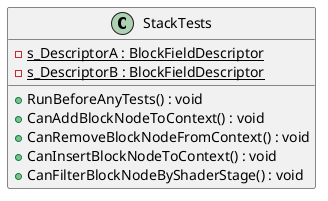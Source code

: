 @startuml
class StackTests {
    {static} - s_DescriptorA : BlockFieldDescriptor
    {static} - s_DescriptorB : BlockFieldDescriptor
    + RunBeforeAnyTests() : void
    + CanAddBlockNodeToContext() : void
    + CanRemoveBlockNodeFromContext() : void
    + CanInsertBlockNodeToContext() : void
    + CanFilterBlockNodeByShaderStage() : void
}
@enduml
